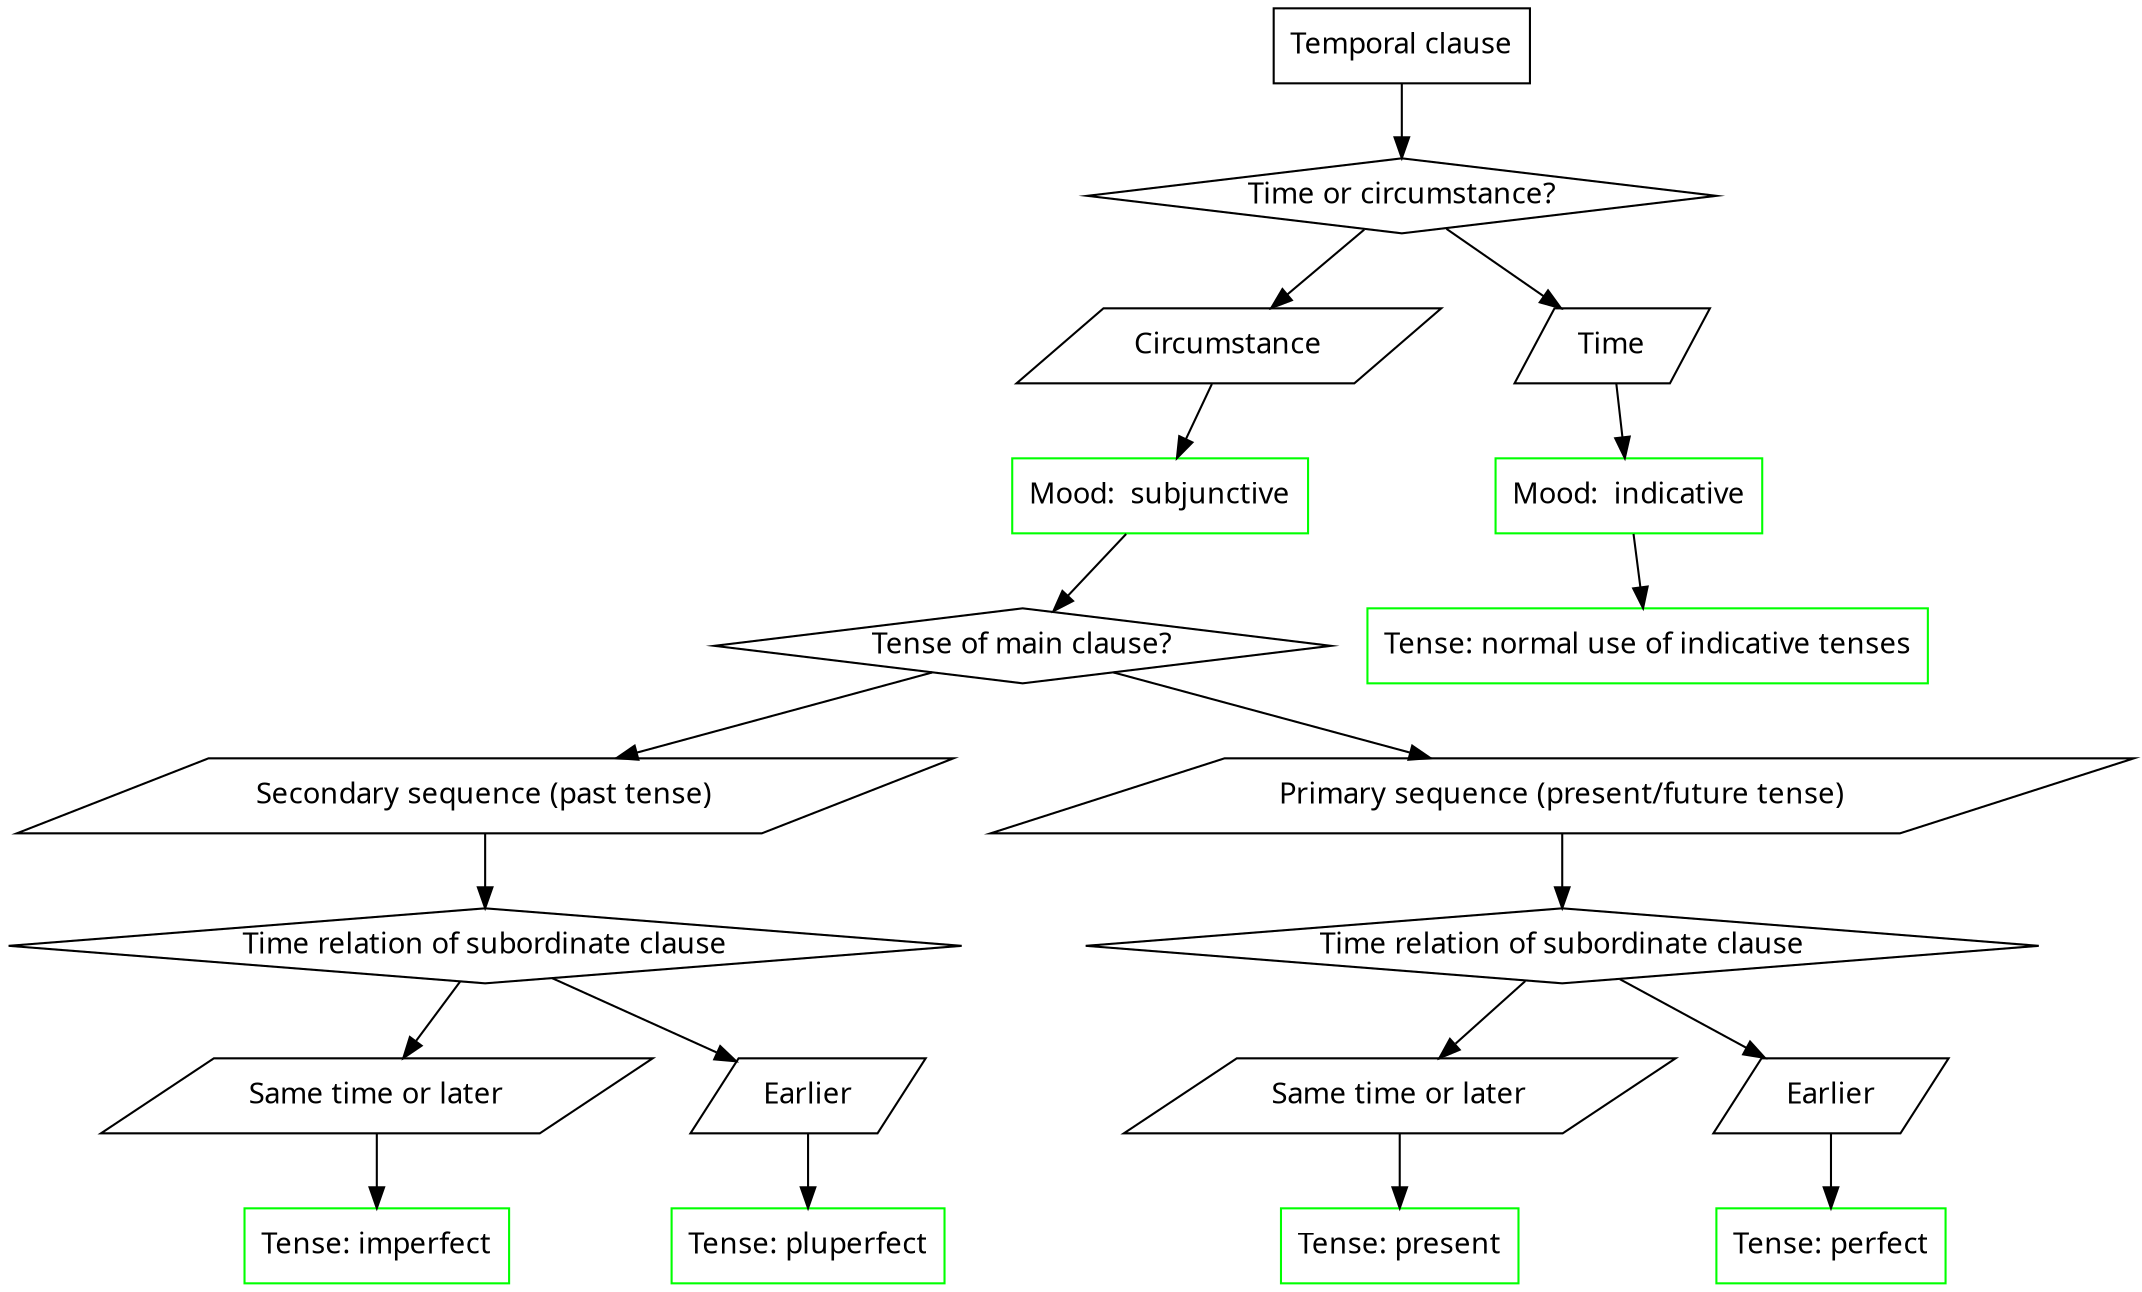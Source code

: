 digraph sot {
    node [fontname = "Handlee"];
    edge [fontname = "Handlee"];

	Clause -> Time_or_circumstance;
    Time_or_circumstance -> Circumstance;
    Time_or_circumstance -> Time;

    
    
    Circumstance -> Subjunctive;
    Indicative -> Normal_use_of_indicative_tense;
    Subjunctive ->  Tense_of_main_clause;
    Tense_of_main_clause -> Past;
    Tense_of_main_clause -> Present_or_future;
    Present_or_future -> primary_time;

    primary_time -> Primary_contemporary;
    primary_time -> Primary_earlier;

    Past -> secondary_time;
    secondary_time -> Secondary_contemporary;
    secondary_time -> Secondary_earlier;
    

    Primary_contemporary -> Present;
    Primary_earlier -> Perfect;
    Secondary_contemporary -> Imperfect;
    Secondary_earlier -> Pluperfect;

    Time -> Indicative;

	Clause [shape=box];
    
    Time [shape=parallelogram];
    Circumstance [shape=parallelogram];
    Subjunctive [shape=box, color=green];

    Indicative [shape=box, color=green];
	Normal_use_of_indicative_tense [shape=box];
    Normal_use_of_indicative_tense [label="Tense: normal use of indicative tenses"]
    Normal_use_of_indicative_tense[color=green];


    Time_or_circumstance [ label = "Time or circumstance?"]
    Time_or_circumstance [shape=diamond];

    Tense_of_main_clause [ label = "Tense of main clause?"]
    Tense_of_main_clause [shape = diamond];

    Past [shape = parallelogram];
    Past [label = "Secondary sequence (past tense)"];
    Present_or_future [shape = parallelogram];
    Present_or_future [label = "Primary sequence (present/future tense)"];

    secondary_time [label= "Time relation of subordinate clause"]
    secondary_time [shape=diamond];

    Secondary_contemporary[shape = parallelogram];
    Secondary_contemporary[label = "Same time or later"];
    Secondary_earlier[shape=parallelogram];
    Secondary_earlier[label="Earlier"];

    primary_time [label= "Time relation of subordinate clause"]
    primary_time [shape=diamond];

    Primary_contemporary[shape = parallelogram];
    Primary_contemporary[label = "Same time or later"];
    Primary_earlier[shape=parallelogram];
    Primary_earlier[label="Earlier"];


    Present_or_future[shape=parallelogram];
    Present_or_future[label="Primary sequence (present/future tense)"];


    

    Present[shape=box, color=green];
    Present[label="Tense: present"];
    Imperfect[shape=box, color=green];
    Imperfect[label="Tense: imperfect"];
    Perfect[shape=box, color=green];
    Perfect[label="Tense: perfect"];
    Pluperfect[shape=box, color=green];
    Pluperfect[label="Tense: pluperfect"];

    Subjunctive[label = "Mood:  subjunctive"]
    Indicative[label = "Mood:  indicative"]

    Clause[label = "Temporal clause"]
}